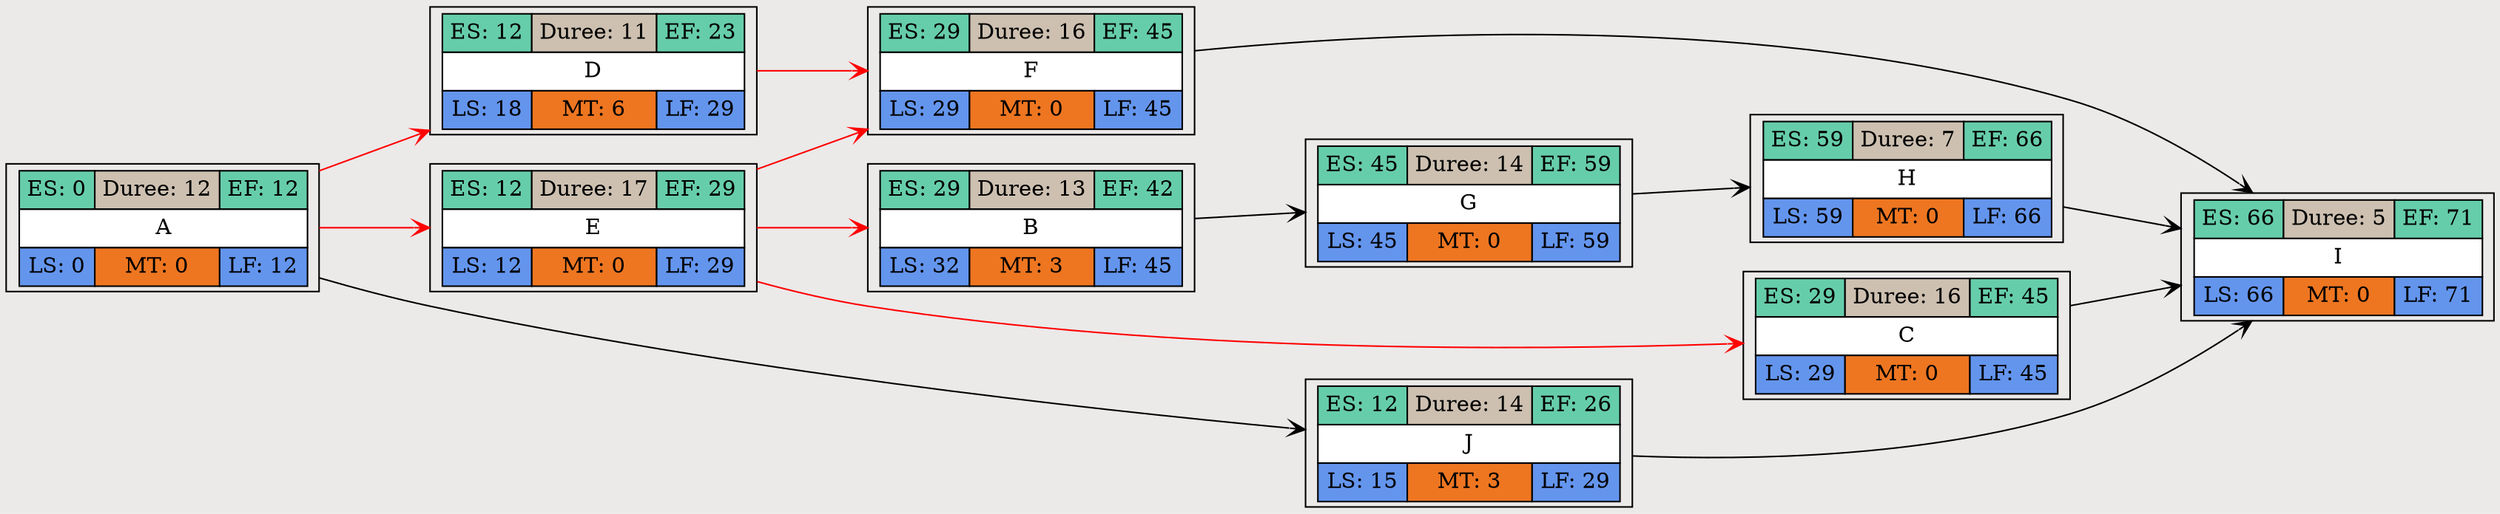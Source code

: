 digraph PERT {
  rankdir=LR;
  ranksep=1;
  node [shape=record];
  edge [arrowhead=vee];
  bgcolor="#ECE9E9";
  64 [label=<<TABLE BORDER='0' CELLBORDER='1' CELLSPACING='0' CELLPADDING='4'>
        <TR><TD BGCOLOR= 'aquamarine3'>ES: 0</TD><TD BGCOLOR= 'antiquewhite3'>Duree: 12</TD><TD BGCOLOR= 'aquamarine3'>EF: 12</TD></TR>
        <TR><TD BGCOLOR= 'white' COLSPAN='3'>A</TD></TR>
        <TR><TD BGCOLOR= 'cornflowerblue'>LS: 0</TD><TD BGCOLOR= 'chocolate2'>MT: 0</TD><TD BGCOLOR= 'cornflowerblue'>LF: 12</TD></TR>
        
        </TABLE>>]
  65 [label=<<TABLE BORDER='0' CELLBORDER='1' CELLSPACING='0' CELLPADDING='4'>
        <TR><TD BGCOLOR= 'aquamarine3'>ES: 29</TD><TD BGCOLOR= 'antiquewhite3'>Duree: 13</TD><TD BGCOLOR= 'aquamarine3'>EF: 42</TD></TR>
        <TR><TD BGCOLOR= 'white' COLSPAN='3'>B</TD></TR>
        <TR><TD BGCOLOR= 'cornflowerblue'>LS: 32</TD><TD BGCOLOR= 'chocolate2'>MT: 3</TD><TD BGCOLOR= 'cornflowerblue'>LF: 45</TD></TR>
        
        </TABLE>>]
  66 [label=<<TABLE BORDER='0' CELLBORDER='1' CELLSPACING='0' CELLPADDING='4'>
        <TR><TD BGCOLOR= 'aquamarine3'>ES: 29</TD><TD BGCOLOR= 'antiquewhite3'>Duree: 16</TD><TD BGCOLOR= 'aquamarine3'>EF: 45</TD></TR>
        <TR><TD BGCOLOR= 'white' COLSPAN='3'>C</TD></TR>
        <TR><TD BGCOLOR= 'cornflowerblue'>LS: 29</TD><TD BGCOLOR= 'chocolate2'>MT: 0</TD><TD BGCOLOR= 'cornflowerblue'>LF: 45</TD></TR>
        
        </TABLE>>]
  67 [label=<<TABLE BORDER='0' CELLBORDER='1' CELLSPACING='0' CELLPADDING='4'>
        <TR><TD BGCOLOR= 'aquamarine3'>ES: 12</TD><TD BGCOLOR= 'antiquewhite3'>Duree: 11</TD><TD BGCOLOR= 'aquamarine3'>EF: 23</TD></TR>
        <TR><TD BGCOLOR= 'white' COLSPAN='3'>D</TD></TR>
        <TR><TD BGCOLOR= 'cornflowerblue'>LS: 18</TD><TD BGCOLOR= 'chocolate2'>MT: 6</TD><TD BGCOLOR= 'cornflowerblue'>LF: 29</TD></TR>
        
        </TABLE>>]
  68 [label=<<TABLE BORDER='0' CELLBORDER='1' CELLSPACING='0' CELLPADDING='4'>
        <TR><TD BGCOLOR= 'aquamarine3'>ES: 12</TD><TD BGCOLOR= 'antiquewhite3'>Duree: 17</TD><TD BGCOLOR= 'aquamarine3'>EF: 29</TD></TR>
        <TR><TD BGCOLOR= 'white' COLSPAN='3'>E</TD></TR>
        <TR><TD BGCOLOR= 'cornflowerblue'>LS: 12</TD><TD BGCOLOR= 'chocolate2'>MT: 0</TD><TD BGCOLOR= 'cornflowerblue'>LF: 29</TD></TR>
        
        </TABLE>>]
  69 [label=<<TABLE BORDER='0' CELLBORDER='1' CELLSPACING='0' CELLPADDING='4'>
        <TR><TD BGCOLOR= 'aquamarine3'>ES: 29</TD><TD BGCOLOR= 'antiquewhite3'>Duree: 16</TD><TD BGCOLOR= 'aquamarine3'>EF: 45</TD></TR>
        <TR><TD BGCOLOR= 'white' COLSPAN='3'>F</TD></TR>
        <TR><TD BGCOLOR= 'cornflowerblue'>LS: 29</TD><TD BGCOLOR= 'chocolate2'>MT: 0</TD><TD BGCOLOR= 'cornflowerblue'>LF: 45</TD></TR>
        
        </TABLE>>]
  70 [label=<<TABLE BORDER='0' CELLBORDER='1' CELLSPACING='0' CELLPADDING='4'>
        <TR><TD BGCOLOR= 'aquamarine3'>ES: 45</TD><TD BGCOLOR= 'antiquewhite3'>Duree: 14</TD><TD BGCOLOR= 'aquamarine3'>EF: 59</TD></TR>
        <TR><TD BGCOLOR= 'white' COLSPAN='3'>G</TD></TR>
        <TR><TD BGCOLOR= 'cornflowerblue'>LS: 45</TD><TD BGCOLOR= 'chocolate2'>MT: 0</TD><TD BGCOLOR= 'cornflowerblue'>LF: 59</TD></TR>
        
        </TABLE>>]
  71 [label=<<TABLE BORDER='0' CELLBORDER='1' CELLSPACING='0' CELLPADDING='4'>
        <TR><TD BGCOLOR= 'aquamarine3'>ES: 59</TD><TD BGCOLOR= 'antiquewhite3'>Duree: 7</TD><TD BGCOLOR= 'aquamarine3'>EF: 66</TD></TR>
        <TR><TD BGCOLOR= 'white' COLSPAN='3'>H</TD></TR>
        <TR><TD BGCOLOR= 'cornflowerblue'>LS: 59</TD><TD BGCOLOR= 'chocolate2'>MT: 0</TD><TD BGCOLOR= 'cornflowerblue'>LF: 66</TD></TR>
        
        </TABLE>>]
  72 [label=<<TABLE BORDER='0' CELLBORDER='1' CELLSPACING='0' CELLPADDING='4'>
        <TR><TD BGCOLOR= 'aquamarine3'>ES: 66</TD><TD BGCOLOR= 'antiquewhite3'>Duree: 5</TD><TD BGCOLOR= 'aquamarine3'>EF: 71</TD></TR>
        <TR><TD BGCOLOR= 'white' COLSPAN='3'>I</TD></TR>
        <TR><TD BGCOLOR= 'cornflowerblue'>LS: 66</TD><TD BGCOLOR= 'chocolate2'>MT: 0</TD><TD BGCOLOR= 'cornflowerblue'>LF: 71</TD></TR>
        
        </TABLE>>]
  73 [label=<<TABLE BORDER='0' CELLBORDER='1' CELLSPACING='0' CELLPADDING='4'>
        <TR><TD BGCOLOR= 'aquamarine3'>ES: 12</TD><TD BGCOLOR= 'antiquewhite3'>Duree: 14</TD><TD BGCOLOR= 'aquamarine3'>EF: 26</TD></TR>
        <TR><TD BGCOLOR= 'white' COLSPAN='3'>J</TD></TR>
        <TR><TD BGCOLOR= 'cornflowerblue'>LS: 15</TD><TD BGCOLOR= 'chocolate2'>MT: 3</TD><TD BGCOLOR= 'cornflowerblue'>LF: 29</TD></TR>
        
        </TABLE>>]
  68 -> 65 [color=red]
  68 -> 66 [color=red]
  64 -> 67 [color=red]
  64 -> 68 [color=red]
  67 -> 69 [color=red]
  68 -> 69 [color=red]
  65 -> 70 [color=black]
  70 -> 71 [color=black]
  73 -> 72 [color=black]
  66 -> 72 [color=black]
  71 -> 72 [color=black]
  69 -> 72 [color=black]
  64 -> 73 [color=black]
}
